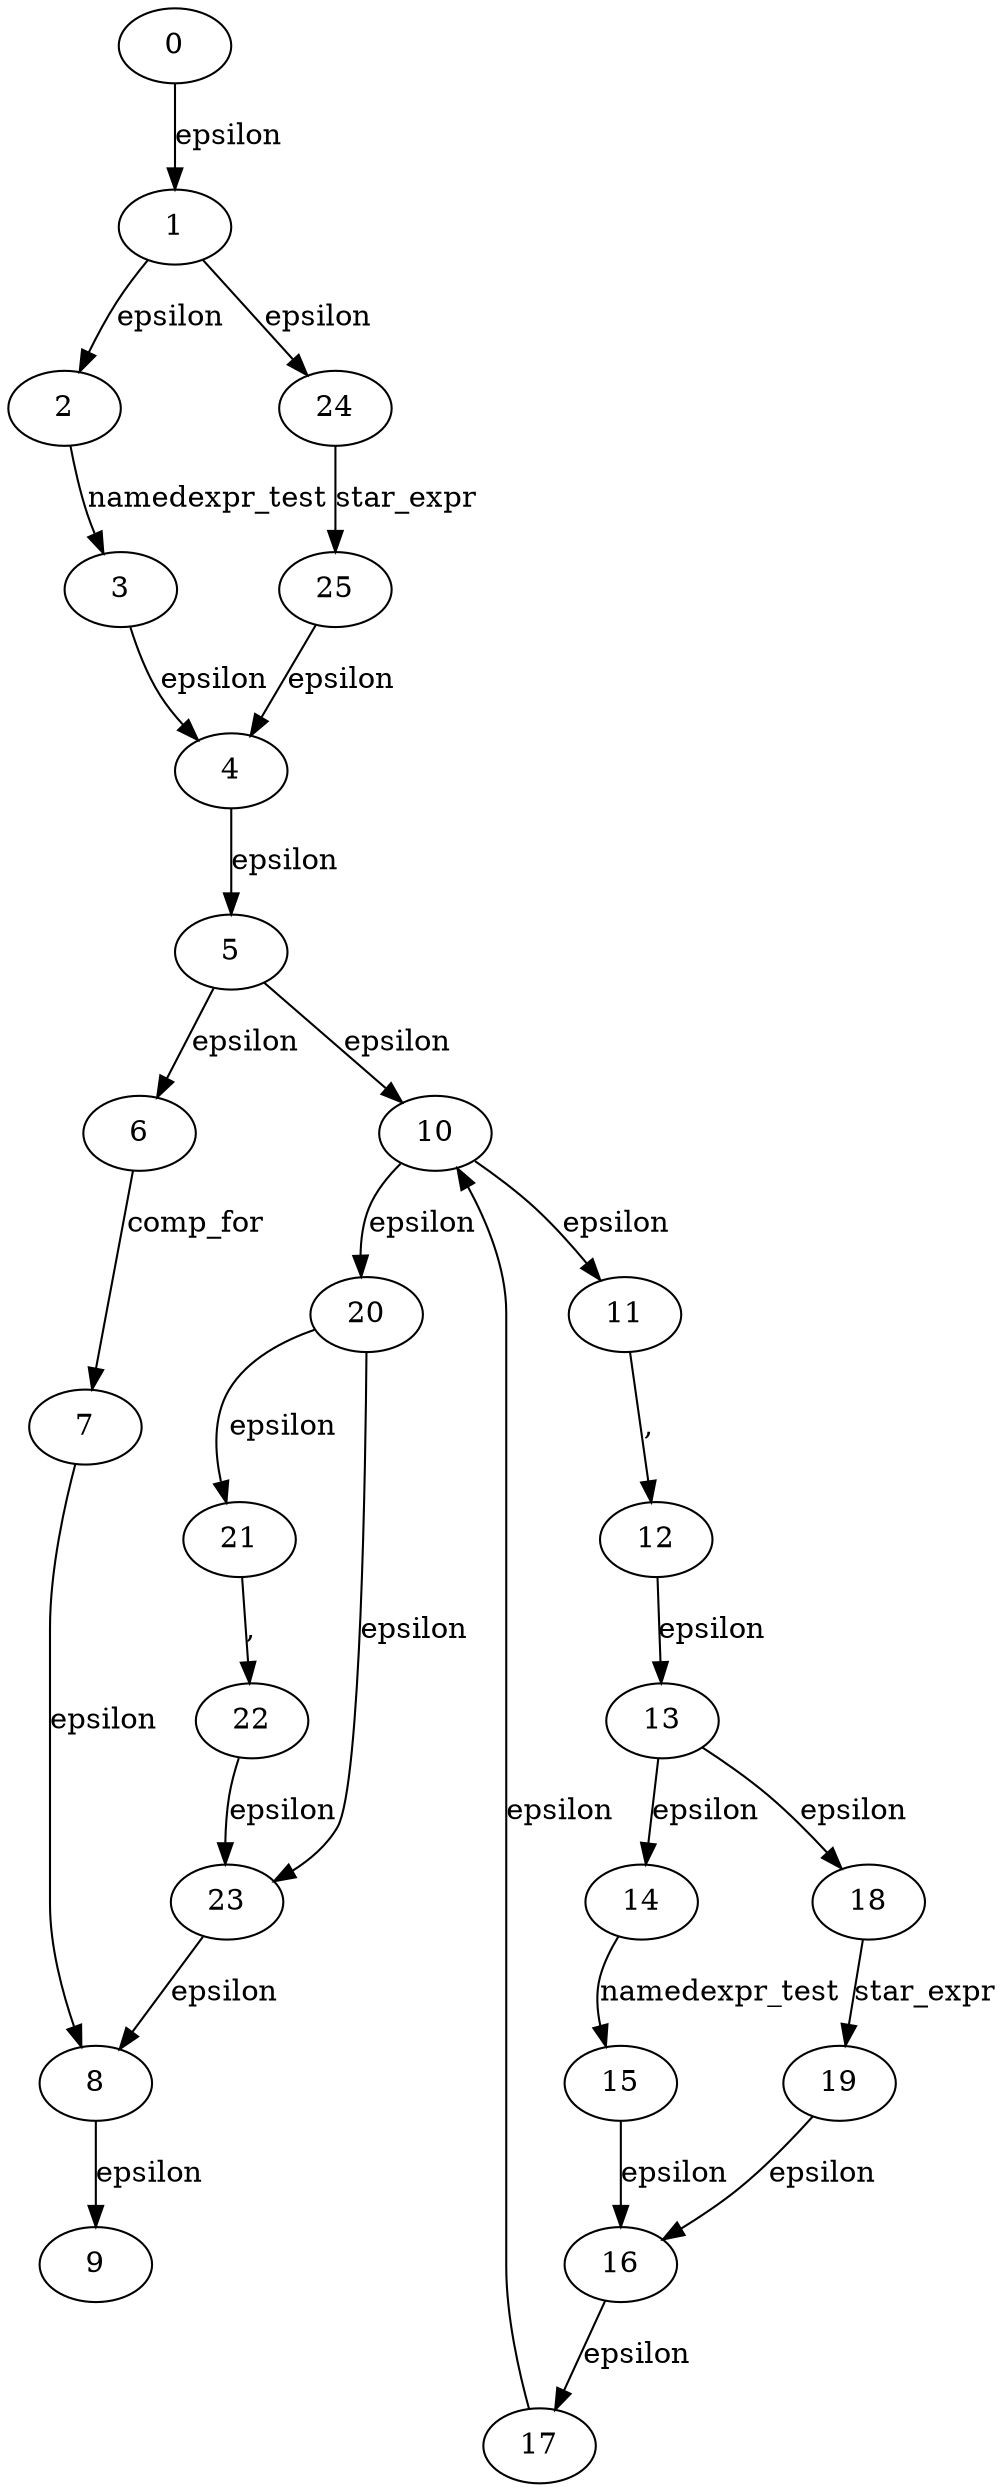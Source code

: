 
digraph testlist_comp {
  0->1[label=epsilon]
  1->2[label=epsilon]
  2->3[label=namedexpr_test]
  3->4[label=epsilon]
  4->5[label=epsilon]
  5->6[label=epsilon]
  6->7[label=comp_for]
  7->8[label=epsilon]
  8->9[label=epsilon]
  5->10[label=epsilon]
  10->11[label=epsilon]
  11->12[label=","]
  12->13[label=epsilon]
  13->14[label=epsilon]
  14->15[label=namedexpr_test]
  15->16[label=epsilon]
  16->17[label=epsilon]
  17->10[label=epsilon]
  13->18[label=epsilon]
  18->19[label=star_expr]
  19->16[label=epsilon]
  10->20[label=epsilon]
  20->21[label=epsilon]
  21->22[label=","]
  22->23[label=epsilon]
  23->8[label=epsilon]
  20->23[label=epsilon]
  1->24[label=epsilon]
  24->25[label=star_expr]
  25->4[label=epsilon]
}
